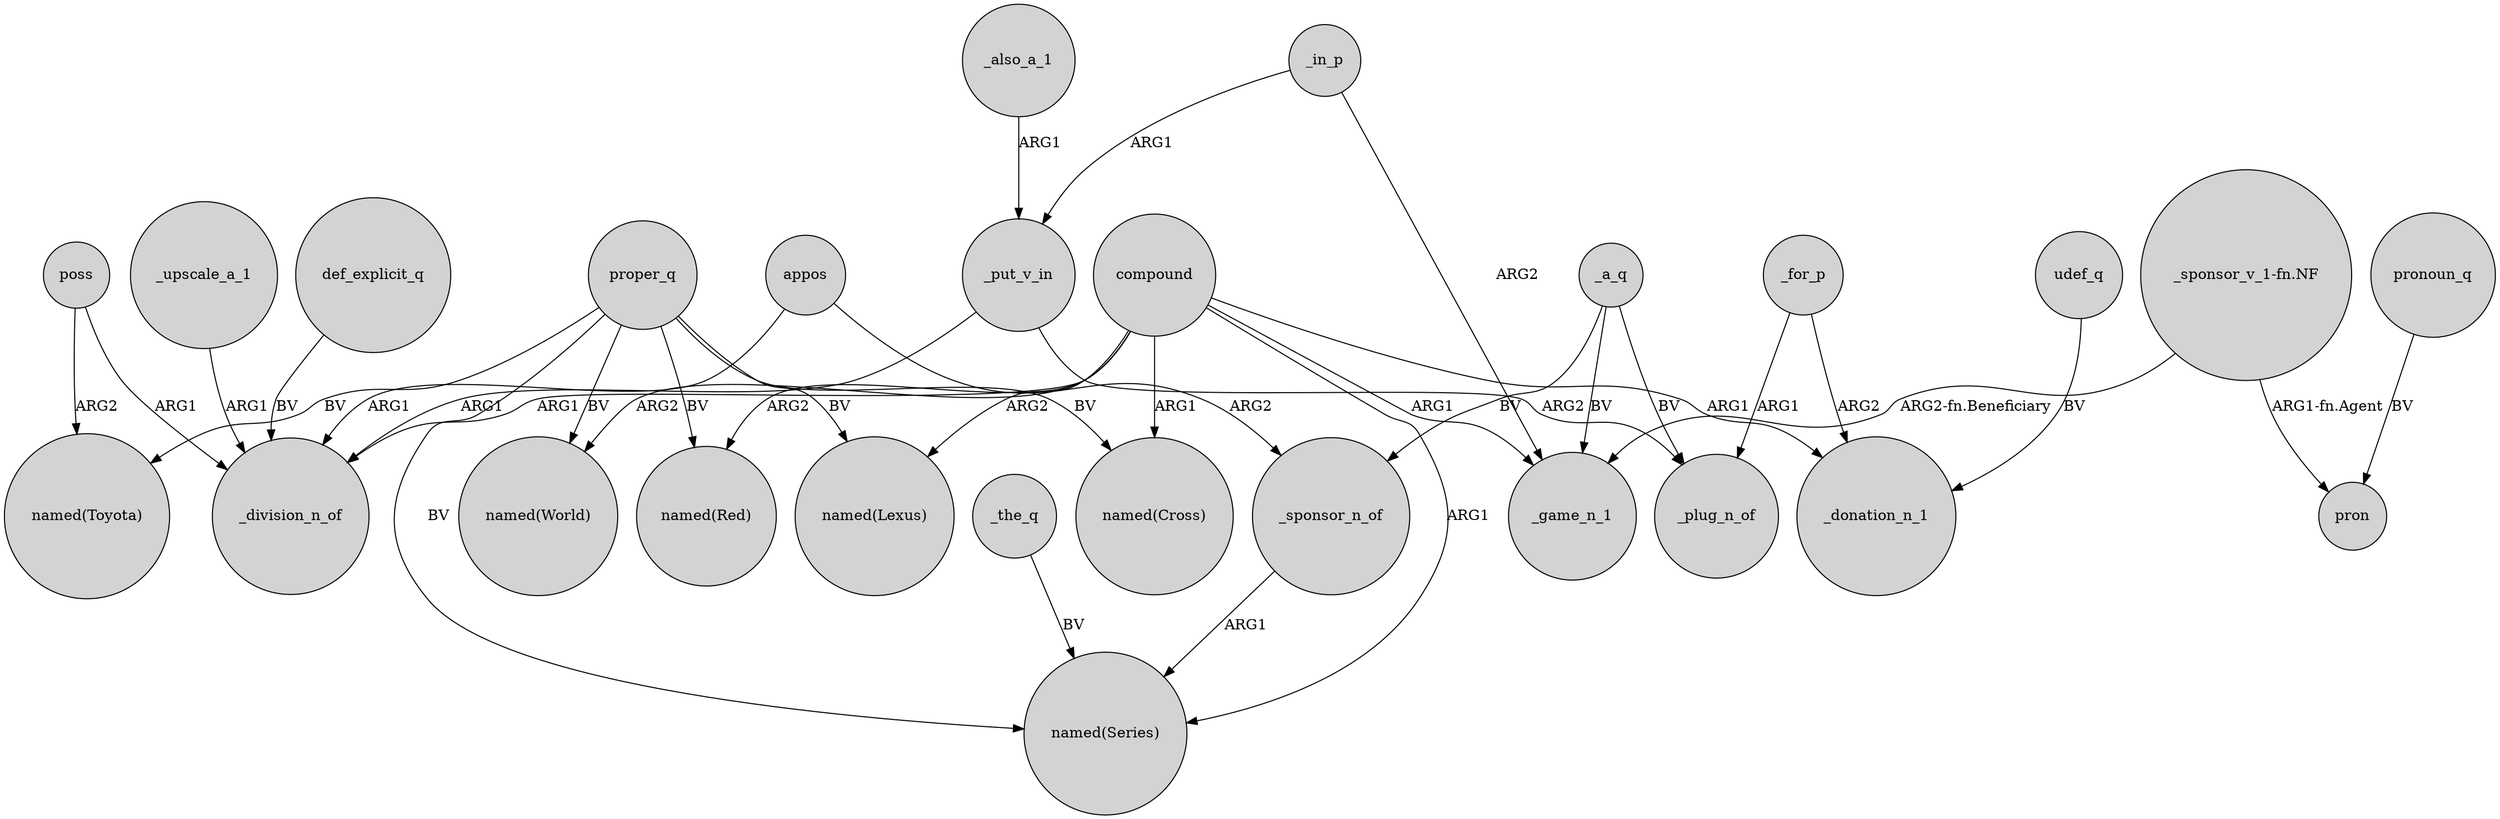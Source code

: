 digraph {
	node [shape=circle style=filled]
	_in_p -> _put_v_in [label=ARG1]
	proper_q -> "named(Cross)" [label=BV]
	compound -> _game_n_1 [label=ARG1]
	poss -> "named(Toyota)" [label=ARG2]
	_for_p -> _donation_n_1 [label=ARG2]
	compound -> "named(Lexus)" [label=ARG2]
	_the_q -> "named(Series)" [label=BV]
	compound -> "named(Series)" [label=ARG1]
	_a_q -> _sponsor_n_of [label=BV]
	proper_q -> "named(Series)" [label=BV]
	udef_q -> _donation_n_1 [label=BV]
	compound -> _donation_n_1 [label=ARG1]
	poss -> _division_n_of [label=ARG1]
	_for_p -> _plug_n_of [label=ARG1]
	proper_q -> "named(Lexus)" [label=BV]
	_also_a_1 -> _put_v_in [label=ARG1]
	def_explicit_q -> _division_n_of [label=BV]
	pronoun_q -> pron [label=BV]
	_put_v_in -> _division_n_of [label=ARG1]
	proper_q -> "named(Toyota)" [label=BV]
	_upscale_a_1 -> _division_n_of [label=ARG1]
	compound -> "named(World)" [label=ARG2]
	proper_q -> "named(World)" [label=BV]
	_in_p -> _game_n_1 [label=ARG2]
	_a_q -> _game_n_1 [label=BV]
	appos -> _division_n_of [label=ARG1]
	proper_q -> "named(Red)" [label=BV]
	_sponsor_n_of -> "named(Series)" [label=ARG1]
	appos -> _sponsor_n_of [label=ARG2]
	_a_q -> _plug_n_of [label=BV]
	compound -> "named(Red)" [label=ARG2]
	"_sponsor_v_1-fn.NF" -> _game_n_1 [label="ARG2-fn.Beneficiary"]
	compound -> _division_n_of [label=ARG1]
	_put_v_in -> _plug_n_of [label=ARG2]
	compound -> "named(Cross)" [label=ARG1]
	"_sponsor_v_1-fn.NF" -> pron [label="ARG1-fn.Agent"]
}
